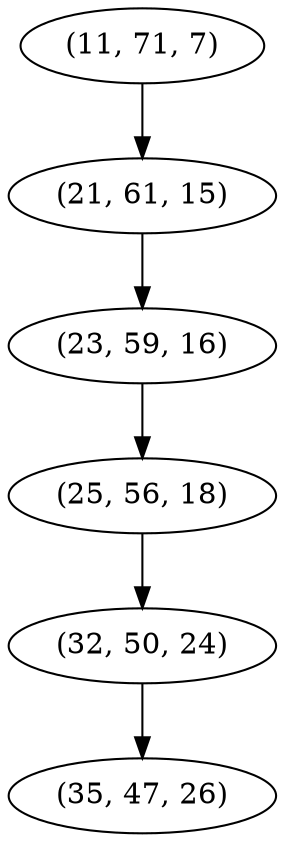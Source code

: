 digraph tree {
    "(11, 71, 7)";
    "(21, 61, 15)";
    "(23, 59, 16)";
    "(25, 56, 18)";
    "(32, 50, 24)";
    "(35, 47, 26)";
    "(11, 71, 7)" -> "(21, 61, 15)";
    "(21, 61, 15)" -> "(23, 59, 16)";
    "(23, 59, 16)" -> "(25, 56, 18)";
    "(25, 56, 18)" -> "(32, 50, 24)";
    "(32, 50, 24)" -> "(35, 47, 26)";
}
